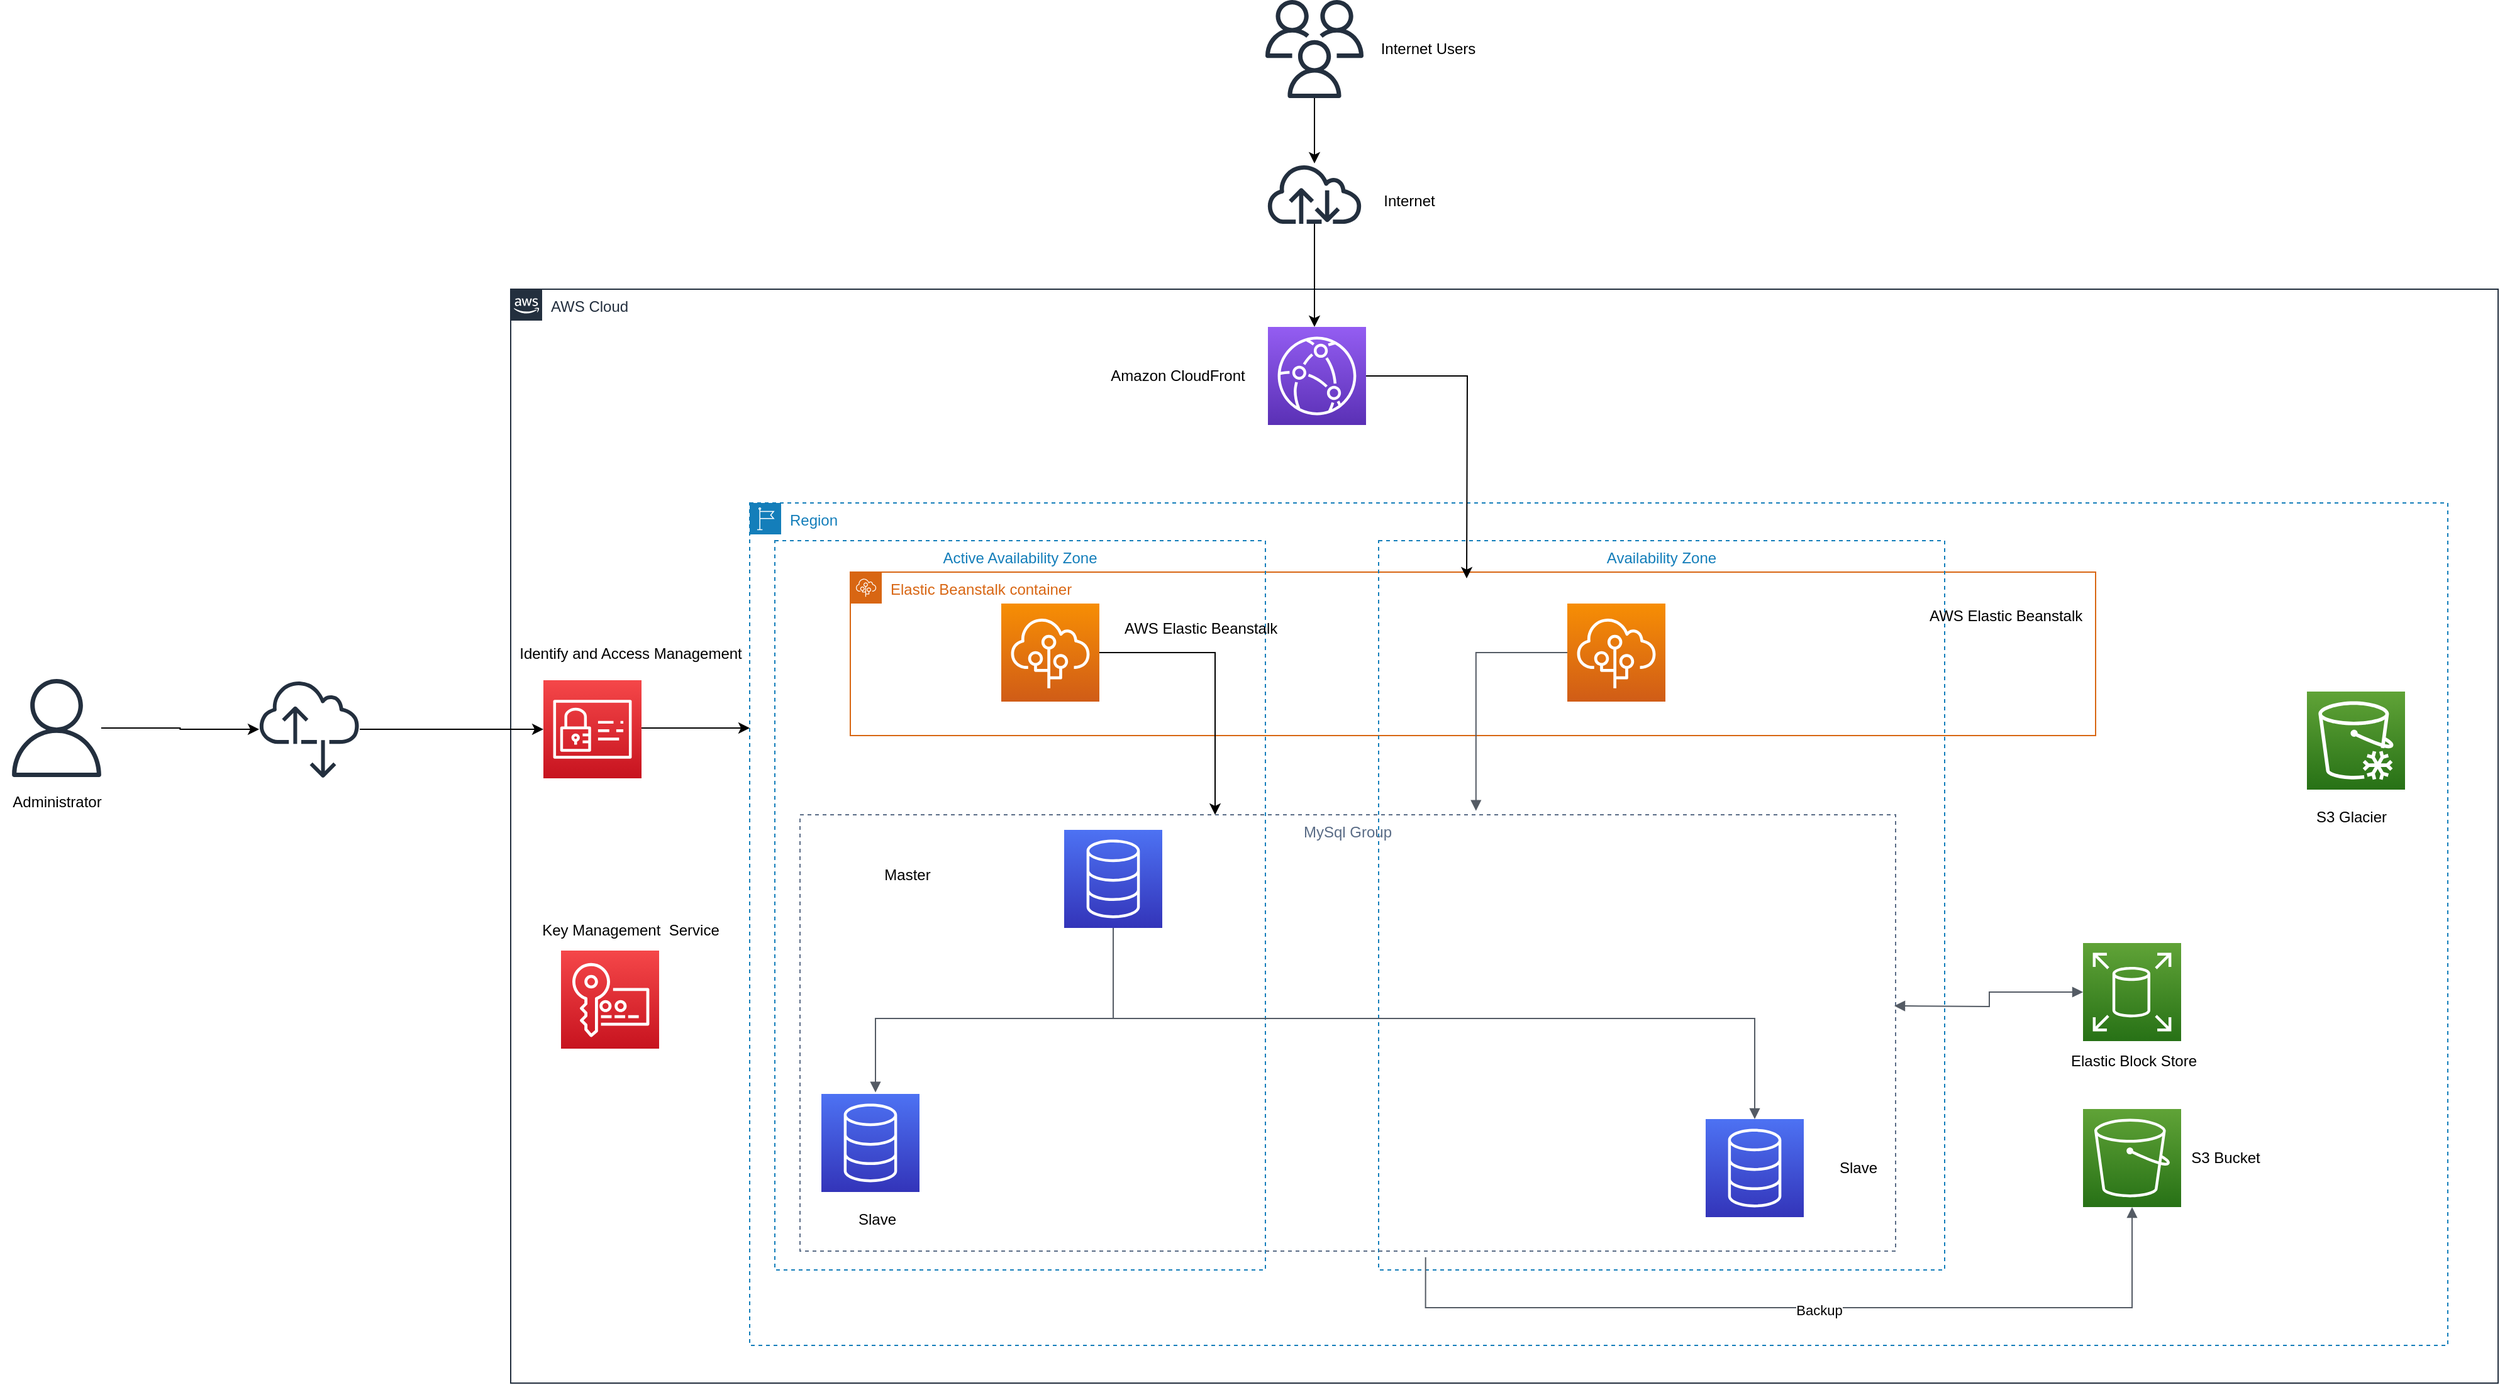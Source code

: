 <mxfile version="14.9.3" type="github">
  <diagram id="pQ-mQGiehcReT5hZOpBR" name="Page-1">
    <mxGraphModel dx="2000" dy="685" grid="1" gridSize="10" guides="1" tooltips="1" connect="1" arrows="1" fold="1" page="1" pageScale="1" pageWidth="827" pageHeight="1169" math="0" shadow="0">
      <root>
        <mxCell id="0" />
        <mxCell id="1" parent="0" />
        <mxCell id="ZLlnHVbcZNc7INUxOHm8-1" value="Elastic Beanstalk container" style="points=[[0,0],[0.25,0],[0.5,0],[0.75,0],[1,0],[1,0.25],[1,0.5],[1,0.75],[1,1],[0.75,1],[0.5,1],[0.25,1],[0,1],[0,0.75],[0,0.5],[0,0.25]];outlineConnect=0;gradientColor=none;html=1;whiteSpace=wrap;fontSize=12;fontStyle=0;shape=mxgraph.aws4.group;grIcon=mxgraph.aws4.group_elastic_beanstalk;strokeColor=#D86613;fillColor=none;verticalAlign=top;align=left;spacingLeft=30;fontColor=#D86613;dashed=0;" parent="1" vertex="1">
          <mxGeometry x="-90" y="465" width="990" height="130" as="geometry" />
        </mxCell>
        <mxCell id="ooA-Sr7LboeFShkX4qgm-1" value="AWS Cloud" style="points=[[0,0],[0.25,0],[0.5,0],[0.75,0],[1,0],[1,0.25],[1,0.5],[1,0.75],[1,1],[0.75,1],[0.5,1],[0.25,1],[0,1],[0,0.75],[0,0.5],[0,0.25]];outlineConnect=0;gradientColor=none;html=1;whiteSpace=wrap;fontSize=12;fontStyle=0;shape=mxgraph.aws4.group;grIcon=mxgraph.aws4.group_aws_cloud_alt;strokeColor=#232F3E;fillColor=none;verticalAlign=top;align=left;spacingLeft=30;fontColor=#232F3E;dashed=0;" parent="1" vertex="1">
          <mxGeometry x="-360" y="240" width="1580" height="870" as="geometry" />
        </mxCell>
        <mxCell id="ooA-Sr7LboeFShkX4qgm-3" value="Active Availability Zone" style="fillColor=none;strokeColor=#147EBA;dashed=1;verticalAlign=top;fontStyle=0;fontColor=#147EBA;" parent="1" vertex="1">
          <mxGeometry x="-150" y="440" width="390" height="580" as="geometry" />
        </mxCell>
        <mxCell id="ooA-Sr7LboeFShkX4qgm-2" value="Region" style="points=[[0,0],[0.25,0],[0.5,0],[0.75,0],[1,0],[1,0.25],[1,0.5],[1,0.75],[1,1],[0.75,1],[0.5,1],[0.25,1],[0,1],[0,0.75],[0,0.5],[0,0.25]];outlineConnect=0;gradientColor=none;html=1;whiteSpace=wrap;fontSize=12;fontStyle=0;shape=mxgraph.aws4.group;grIcon=mxgraph.aws4.group_region;strokeColor=#147EBA;fillColor=none;verticalAlign=top;align=left;spacingLeft=30;fontColor=#147EBA;dashed=1;" parent="1" vertex="1">
          <mxGeometry x="-170" y="410" width="1350" height="670" as="geometry" />
        </mxCell>
        <mxCell id="ooA-Sr7LboeFShkX4qgm-4" value="Availability Zone" style="fillColor=none;strokeColor=#147EBA;dashed=1;verticalAlign=top;fontStyle=0;fontColor=#147EBA;" parent="1" vertex="1">
          <mxGeometry x="330" y="440" width="450" height="580" as="geometry" />
        </mxCell>
        <mxCell id="LTmt9nos-p75ERaRz-Tp-5" value="" style="edgeStyle=orthogonalEdgeStyle;rounded=0;orthogonalLoop=1;jettySize=auto;html=1;" parent="1" source="ooA-Sr7LboeFShkX4qgm-8" target="ooA-Sr7LboeFShkX4qgm-11" edge="1">
          <mxGeometry relative="1" as="geometry" />
        </mxCell>
        <object label="" id="ooA-Sr7LboeFShkX4qgm-8">
          <mxCell style="outlineConnect=0;fontColor=#232F3E;gradientColor=none;fillColor=#232F3E;strokeColor=none;dashed=0;verticalLabelPosition=bottom;verticalAlign=top;align=center;html=1;fontSize=12;fontStyle=0;aspect=fixed;pointerEvents=1;shape=mxgraph.aws4.users;" parent="1" vertex="1">
            <mxGeometry x="240" y="10" width="78" height="78" as="geometry" />
          </mxCell>
        </object>
        <mxCell id="LTmt9nos-p75ERaRz-Tp-6" value="" style="edgeStyle=orthogonalEdgeStyle;rounded=0;orthogonalLoop=1;jettySize=auto;html=1;" parent="1" source="ooA-Sr7LboeFShkX4qgm-11" target="ooA-Sr7LboeFShkX4qgm-14" edge="1">
          <mxGeometry relative="1" as="geometry">
            <Array as="points">
              <mxPoint x="279" y="309" />
            </Array>
          </mxGeometry>
        </mxCell>
        <mxCell id="ooA-Sr7LboeFShkX4qgm-11" value="" style="outlineConnect=0;fontColor=#232F3E;gradientColor=none;fillColor=#232F3E;strokeColor=none;dashed=0;verticalLabelPosition=bottom;verticalAlign=top;align=center;html=1;fontSize=12;fontStyle=0;aspect=fixed;pointerEvents=1;shape=mxgraph.aws4.internet;" parent="1" vertex="1">
          <mxGeometry x="240" y="140" width="78" height="48" as="geometry" />
        </mxCell>
        <mxCell id="ZLlnHVbcZNc7INUxOHm8-2" value="" style="edgeStyle=orthogonalEdgeStyle;rounded=0;orthogonalLoop=1;jettySize=auto;html=1;" parent="1" source="ooA-Sr7LboeFShkX4qgm-14" edge="1">
          <mxGeometry relative="1" as="geometry">
            <mxPoint x="400" y="470" as="targetPoint" />
          </mxGeometry>
        </mxCell>
        <mxCell id="ooA-Sr7LboeFShkX4qgm-14" value="" style="points=[[0,0,0],[0.25,0,0],[0.5,0,0],[0.75,0,0],[1,0,0],[0,1,0],[0.25,1,0],[0.5,1,0],[0.75,1,0],[1,1,0],[0,0.25,0],[0,0.5,0],[0,0.75,0],[1,0.25,0],[1,0.5,0],[1,0.75,0]];outlineConnect=0;fontColor=#232F3E;gradientColor=#945DF2;gradientDirection=north;fillColor=#5A30B5;strokeColor=#ffffff;dashed=0;verticalLabelPosition=bottom;verticalAlign=top;align=center;html=1;fontSize=12;fontStyle=0;aspect=fixed;shape=mxgraph.aws4.resourceIcon;resIcon=mxgraph.aws4.cloudfront;" parent="1" vertex="1">
          <mxGeometry x="242" y="270" width="78" height="78" as="geometry" />
        </mxCell>
        <mxCell id="LTmt9nos-p75ERaRz-Tp-9" value="Internet Users" style="text;html=1;resizable=0;autosize=1;align=center;verticalAlign=middle;points=[];fillColor=none;strokeColor=none;rounded=0;" parent="1" vertex="1">
          <mxGeometry x="324" y="39" width="90" height="20" as="geometry" />
        </mxCell>
        <mxCell id="LTmt9nos-p75ERaRz-Tp-10" value="Amazon CloudFront" style="text;html=1;resizable=0;autosize=1;align=center;verticalAlign=middle;points=[];fillColor=none;strokeColor=none;rounded=0;" parent="1" vertex="1">
          <mxGeometry x="110" y="299" width="120" height="20" as="geometry" />
        </mxCell>
        <mxCell id="LTmt9nos-p75ERaRz-Tp-11" value="Internet" style="text;html=1;resizable=0;autosize=1;align=center;verticalAlign=middle;points=[];fillColor=none;strokeColor=none;rounded=0;" parent="1" vertex="1">
          <mxGeometry x="324" y="160" width="60" height="20" as="geometry" />
        </mxCell>
        <mxCell id="LTmt9nos-p75ERaRz-Tp-4" value="" style="points=[[0,0,0],[0.25,0,0],[0.5,0,0],[0.75,0,0],[1,0,0],[0,1,0],[0.25,1,0],[0.5,1,0],[0.75,1,0],[1,1,0],[0,0.25,0],[0,0.5,0],[0,0.75,0],[1,0.25,0],[1,0.5,0],[1,0.75,0]];outlineConnect=0;fontColor=#232F3E;gradientColor=#F78E04;gradientDirection=north;fillColor=#D05C17;strokeColor=#ffffff;dashed=0;verticalLabelPosition=bottom;verticalAlign=top;align=center;html=1;fontSize=12;fontStyle=0;aspect=fixed;shape=mxgraph.aws4.resourceIcon;resIcon=mxgraph.aws4.elastic_beanstalk;" parent="1" vertex="1">
          <mxGeometry x="30" y="490" width="78" height="78" as="geometry" />
        </mxCell>
        <mxCell id="LTmt9nos-p75ERaRz-Tp-8" value="" style="edgeStyle=orthogonalEdgeStyle;rounded=0;orthogonalLoop=1;jettySize=auto;html=1;exitX=1;exitY=0.5;exitDx=0;exitDy=0;exitPerimeter=0;" parent="1" source="LTmt9nos-p75ERaRz-Tp-4" target="LTmt9nos-p75ERaRz-Tp-28" edge="1">
          <mxGeometry relative="1" as="geometry">
            <mxPoint x="-89" y="550" as="sourcePoint" />
            <mxPoint x="-89" y="620" as="targetPoint" />
            <Array as="points">
              <mxPoint x="200" y="529" />
            </Array>
          </mxGeometry>
        </mxCell>
        <mxCell id="LTmt9nos-p75ERaRz-Tp-28" value="MySql Group" style="fillColor=none;strokeColor=#5A6C86;dashed=1;verticalAlign=top;fontStyle=0;fontColor=#5A6C86;" parent="1" vertex="1">
          <mxGeometry x="-130" y="658" width="871" height="347" as="geometry" />
        </mxCell>
        <mxCell id="LTmt9nos-p75ERaRz-Tp-29" value="" style="points=[[0,0,0],[0.25,0,0],[0.5,0,0],[0.75,0,0],[1,0,0],[0,1,0],[0.25,1,0],[0.5,1,0],[0.75,1,0],[1,1,0],[0,0.25,0],[0,0.5,0],[0,0.75,0],[1,0.25,0],[1,0.5,0],[1,0.75,0]];outlineConnect=0;fontColor=#232F3E;gradientColor=#4D72F3;gradientDirection=north;fillColor=#3334B9;strokeColor=#ffffff;dashed=0;verticalLabelPosition=bottom;verticalAlign=top;align=center;html=1;fontSize=12;fontStyle=0;aspect=fixed;shape=mxgraph.aws4.resourceIcon;resIcon=mxgraph.aws4.database;" parent="1" vertex="1">
          <mxGeometry x="80" y="670" width="78" height="78" as="geometry" />
        </mxCell>
        <mxCell id="LTmt9nos-p75ERaRz-Tp-30" value="" style="points=[[0,0,0],[0.25,0,0],[0.5,0,0],[0.75,0,0],[1,0,0],[0,1,0],[0.25,1,0],[0.5,1,0],[0.75,1,0],[1,1,0],[0,0.25,0],[0,0.5,0],[0,0.75,0],[1,0.25,0],[1,0.5,0],[1,0.75,0]];outlineConnect=0;fontColor=#232F3E;gradientColor=#4D72F3;gradientDirection=north;fillColor=#3334B9;strokeColor=#ffffff;dashed=0;verticalLabelPosition=bottom;verticalAlign=top;align=center;html=1;fontSize=12;fontStyle=0;aspect=fixed;shape=mxgraph.aws4.resourceIcon;resIcon=mxgraph.aws4.database;" parent="1" vertex="1">
          <mxGeometry x="-113" y="880" width="78" height="78" as="geometry" />
        </mxCell>
        <mxCell id="LTmt9nos-p75ERaRz-Tp-31" value="" style="points=[[0,0,0],[0.25,0,0],[0.5,0,0],[0.75,0,0],[1,0,0],[0,1,0],[0.25,1,0],[0.5,1,0],[0.75,1,0],[1,1,0],[0,0.25,0],[0,0.5,0],[0,0.75,0],[1,0.25,0],[1,0.5,0],[1,0.75,0]];outlineConnect=0;fontColor=#232F3E;gradientColor=#4D72F3;gradientDirection=north;fillColor=#3334B9;strokeColor=#ffffff;dashed=0;verticalLabelPosition=bottom;verticalAlign=top;align=center;html=1;fontSize=12;fontStyle=0;aspect=fixed;shape=mxgraph.aws4.resourceIcon;resIcon=mxgraph.aws4.database;" parent="1" vertex="1">
          <mxGeometry x="590" y="900" width="78" height="78" as="geometry" />
        </mxCell>
        <mxCell id="LTmt9nos-p75ERaRz-Tp-36" value="" style="points=[[0,0,0],[0.25,0,0],[0.5,0,0],[0.75,0,0],[1,0,0],[0,1,0],[0.25,1,0],[0.5,1,0],[0.75,1,0],[1,1,0],[0,0.25,0],[0,0.5,0],[0,0.75,0],[1,0.25,0],[1,0.5,0],[1,0.75,0]];outlineConnect=0;fontColor=#232F3E;gradientColor=#F78E04;gradientDirection=north;fillColor=#D05C17;strokeColor=#ffffff;dashed=0;verticalLabelPosition=bottom;verticalAlign=top;align=center;html=1;fontSize=12;fontStyle=0;aspect=fixed;shape=mxgraph.aws4.resourceIcon;resIcon=mxgraph.aws4.elastic_beanstalk;" parent="1" vertex="1">
          <mxGeometry x="480" y="490" width="78" height="78" as="geometry" />
        </mxCell>
        <mxCell id="LTmt9nos-p75ERaRz-Tp-37" value="AWS Elastic Beanstalk&amp;nbsp;" style="text;html=1;resizable=0;autosize=1;align=center;verticalAlign=middle;points=[];fillColor=none;strokeColor=none;rounded=0;" parent="1" vertex="1">
          <mxGeometry x="120" y="500" width="140" height="20" as="geometry" />
        </mxCell>
        <mxCell id="LTmt9nos-p75ERaRz-Tp-62" value="" style="edgeStyle=orthogonalEdgeStyle;rounded=0;orthogonalLoop=1;jettySize=auto;html=1;" parent="1" source="LTmt9nos-p75ERaRz-Tp-52" target="LTmt9nos-p75ERaRz-Tp-64" edge="1">
          <mxGeometry relative="1" as="geometry">
            <mxPoint x="-590" y="580" as="targetPoint" />
          </mxGeometry>
        </mxCell>
        <mxCell id="LTmt9nos-p75ERaRz-Tp-52" value="" style="outlineConnect=0;fontColor=#232F3E;gradientColor=none;fillColor=#232F3E;strokeColor=none;dashed=0;verticalLabelPosition=bottom;verticalAlign=top;align=center;html=1;fontSize=12;fontStyle=0;aspect=fixed;pointerEvents=1;shape=mxgraph.aws4.user;" parent="1" vertex="1">
          <mxGeometry x="-760" y="550" width="78" height="78" as="geometry" />
        </mxCell>
        <mxCell id="LTmt9nos-p75ERaRz-Tp-53" value="Administrator" style="text;html=1;resizable=0;autosize=1;align=center;verticalAlign=middle;points=[];fillColor=none;strokeColor=none;rounded=0;" parent="1" vertex="1">
          <mxGeometry x="-766" y="638" width="90" height="20" as="geometry" />
        </mxCell>
        <mxCell id="LTmt9nos-p75ERaRz-Tp-71" value="" style="edgeStyle=orthogonalEdgeStyle;rounded=0;orthogonalLoop=1;jettySize=auto;html=1;" parent="1" source="LTmt9nos-p75ERaRz-Tp-56" target="ooA-Sr7LboeFShkX4qgm-2" edge="1">
          <mxGeometry relative="1" as="geometry">
            <Array as="points">
              <mxPoint x="-190" y="589" />
              <mxPoint x="-190" y="589" />
            </Array>
          </mxGeometry>
        </mxCell>
        <mxCell id="LTmt9nos-p75ERaRz-Tp-56" value="" style="points=[[0,0,0],[0.25,0,0],[0.5,0,0],[0.75,0,0],[1,0,0],[0,1,0],[0.25,1,0],[0.5,1,0],[0.75,1,0],[1,1,0],[0,0.25,0],[0,0.5,0],[0,0.75,0],[1,0.25,0],[1,0.5,0],[1,0.75,0]];outlineConnect=0;fontColor=#232F3E;gradientColor=#F54749;gradientDirection=north;fillColor=#C7131F;strokeColor=#ffffff;dashed=0;verticalLabelPosition=bottom;verticalAlign=top;align=center;html=1;fontSize=12;fontStyle=0;aspect=fixed;shape=mxgraph.aws4.resourceIcon;resIcon=mxgraph.aws4.identity_and_access_management;" parent="1" vertex="1">
          <mxGeometry x="-334" y="551" width="78" height="78" as="geometry" />
        </mxCell>
        <mxCell id="LTmt9nos-p75ERaRz-Tp-70" value="" style="edgeStyle=orthogonalEdgeStyle;rounded=0;orthogonalLoop=1;jettySize=auto;html=1;" parent="1" source="LTmt9nos-p75ERaRz-Tp-64" target="LTmt9nos-p75ERaRz-Tp-56" edge="1">
          <mxGeometry relative="1" as="geometry">
            <mxPoint x="-400" y="590" as="targetPoint" />
          </mxGeometry>
        </mxCell>
        <mxCell id="LTmt9nos-p75ERaRz-Tp-64" value="" style="outlineConnect=0;fontColor=#232F3E;gradientColor=none;fillColor=#232F3E;strokeColor=none;dashed=0;verticalLabelPosition=bottom;verticalAlign=top;align=center;html=1;fontSize=12;fontStyle=0;aspect=fixed;pointerEvents=1;shape=mxgraph.aws4.internet_alt2;" parent="1" vertex="1">
          <mxGeometry x="-560" y="550" width="80" height="80" as="geometry" />
        </mxCell>
        <mxCell id="LTmt9nos-p75ERaRz-Tp-72" value="Identify and Access Management" style="text;html=1;resizable=0;autosize=1;align=center;verticalAlign=middle;points=[];fillColor=none;strokeColor=none;rounded=0;" parent="1" vertex="1">
          <mxGeometry x="-360" y="520" width="190" height="20" as="geometry" />
        </mxCell>
        <mxCell id="LTmt9nos-p75ERaRz-Tp-83" value="" style="points=[[0,0,0],[0.25,0,0],[0.5,0,0],[0.75,0,0],[1,0,0],[0,1,0],[0.25,1,0],[0.5,1,0],[0.75,1,0],[1,1,0],[0,0.25,0],[0,0.5,0],[0,0.75,0],[1,0.25,0],[1,0.5,0],[1,0.75,0]];outlineConnect=0;fontColor=#232F3E;gradientColor=#F54749;gradientDirection=north;fillColor=#C7131F;strokeColor=#ffffff;dashed=0;verticalLabelPosition=bottom;verticalAlign=top;align=center;html=1;fontSize=12;fontStyle=0;aspect=fixed;shape=mxgraph.aws4.resourceIcon;resIcon=mxgraph.aws4.key_management_service;" parent="1" vertex="1">
          <mxGeometry x="-320" y="766" width="78" height="78" as="geometry" />
        </mxCell>
        <mxCell id="LTmt9nos-p75ERaRz-Tp-84" value="" style="points=[[0,0,0],[0.25,0,0],[0.5,0,0],[0.75,0,0],[1,0,0],[0,1,0],[0.25,1,0],[0.5,1,0],[0.75,1,0],[1,1,0],[0,0.25,0],[0,0.5,0],[0,0.75,0],[1,0.25,0],[1,0.5,0],[1,0.75,0]];outlineConnect=0;fontColor=#232F3E;gradientColor=#60A337;gradientDirection=north;fillColor=#277116;strokeColor=#ffffff;dashed=0;verticalLabelPosition=bottom;verticalAlign=top;align=center;html=1;fontSize=12;fontStyle=0;aspect=fixed;shape=mxgraph.aws4.resourceIcon;resIcon=mxgraph.aws4.glacier;" parent="1" vertex="1">
          <mxGeometry x="1068" y="560" width="78" height="78" as="geometry" />
        </mxCell>
        <mxCell id="LTmt9nos-p75ERaRz-Tp-85" value="S3 Glacier" style="text;html=1;resizable=0;autosize=1;align=center;verticalAlign=middle;points=[];fillColor=none;strokeColor=none;rounded=0;" parent="1" vertex="1">
          <mxGeometry x="1068" y="650" width="70" height="20" as="geometry" />
        </mxCell>
        <mxCell id="LTmt9nos-p75ERaRz-Tp-97" value="" style="edgeStyle=orthogonalEdgeStyle;html=1;endArrow=block;elbow=vertical;startArrow=none;endFill=1;strokeColor=#545B64;rounded=0;exitX=0.5;exitY=1;exitDx=0;exitDy=0;exitPerimeter=0;" parent="1" source="LTmt9nos-p75ERaRz-Tp-29" edge="1">
          <mxGeometry width="100" relative="1" as="geometry">
            <mxPoint x="-170" y="878.82" as="sourcePoint" />
            <mxPoint x="-70" y="878.82" as="targetPoint" />
            <Array as="points">
              <mxPoint x="119" y="820" />
              <mxPoint x="-70" y="820" />
            </Array>
          </mxGeometry>
        </mxCell>
        <mxCell id="LTmt9nos-p75ERaRz-Tp-98" value="" style="edgeStyle=orthogonalEdgeStyle;html=1;endArrow=block;elbow=vertical;startArrow=none;endFill=1;strokeColor=#545B64;rounded=0;entryX=0.5;entryY=0;entryDx=0;entryDy=0;entryPerimeter=0;exitX=0.5;exitY=1;exitDx=0;exitDy=0;exitPerimeter=0;" parent="1" source="LTmt9nos-p75ERaRz-Tp-29" target="LTmt9nos-p75ERaRz-Tp-31" edge="1">
          <mxGeometry width="100" relative="1" as="geometry">
            <mxPoint y="780" as="sourcePoint" />
            <mxPoint x="130" y="730" as="targetPoint" />
            <Array as="points">
              <mxPoint x="119" y="820" />
              <mxPoint x="629" y="820" />
            </Array>
          </mxGeometry>
        </mxCell>
        <mxCell id="LTmt9nos-p75ERaRz-Tp-101" value="Master" style="text;html=1;resizable=0;autosize=1;align=center;verticalAlign=middle;points=[];fillColor=none;strokeColor=none;rounded=0;" parent="1" vertex="1">
          <mxGeometry x="-70" y="696" width="50" height="20" as="geometry" />
        </mxCell>
        <mxCell id="LTmt9nos-p75ERaRz-Tp-102" value="Slave" style="text;html=1;resizable=0;autosize=1;align=center;verticalAlign=middle;points=[];fillColor=none;strokeColor=none;rounded=0;" parent="1" vertex="1">
          <mxGeometry x="-94.5" y="970" width="50" height="20" as="geometry" />
        </mxCell>
        <mxCell id="LTmt9nos-p75ERaRz-Tp-106" value="Slave" style="text;html=1;resizable=0;autosize=1;align=center;verticalAlign=middle;points=[];fillColor=none;strokeColor=none;rounded=0;" parent="1" vertex="1">
          <mxGeometry x="686" y="929" width="50" height="20" as="geometry" />
        </mxCell>
        <mxCell id="LTmt9nos-p75ERaRz-Tp-107" value="AWS Elastic Beanstalk&amp;nbsp;" style="text;html=1;resizable=0;autosize=1;align=center;verticalAlign=middle;points=[];fillColor=none;strokeColor=none;rounded=0;" parent="1" vertex="1">
          <mxGeometry x="760" y="490" width="140" height="20" as="geometry" />
        </mxCell>
        <mxCell id="Qxc1Fl-9jdv7Uj5yRMaZ-1" value="Key Management &amp;nbsp;Service" style="text;html=1;resizable=0;autosize=1;align=center;verticalAlign=middle;points=[];fillColor=none;strokeColor=none;rounded=0;" parent="1" vertex="1">
          <mxGeometry x="-345" y="740" width="160" height="20" as="geometry" />
        </mxCell>
        <mxCell id="Qxc1Fl-9jdv7Uj5yRMaZ-3" value="" style="edgeStyle=orthogonalEdgeStyle;html=1;endArrow=block;elbow=vertical;startArrow=none;endFill=1;strokeColor=#545B64;rounded=0;exitX=0;exitY=0.5;exitDx=0;exitDy=0;exitPerimeter=0;entryX=0.617;entryY=-0.009;entryDx=0;entryDy=0;entryPerimeter=0;" parent="1" source="LTmt9nos-p75ERaRz-Tp-36" target="LTmt9nos-p75ERaRz-Tp-28" edge="1">
          <mxGeometry width="100" relative="1" as="geometry">
            <mxPoint x="330" y="580" as="sourcePoint" />
            <mxPoint x="430" y="580" as="targetPoint" />
            <Array as="points" />
          </mxGeometry>
        </mxCell>
        <mxCell id="Qxc1Fl-9jdv7Uj5yRMaZ-5" value="" style="points=[[0,0,0],[0.25,0,0],[0.5,0,0],[0.75,0,0],[1,0,0],[0,1,0],[0.25,1,0],[0.5,1,0],[0.75,1,0],[1,1,0],[0,0.25,0],[0,0.5,0],[0,0.75,0],[1,0.25,0],[1,0.5,0],[1,0.75,0]];outlineConnect=0;fontColor=#232F3E;gradientColor=#60A337;gradientDirection=north;fillColor=#277116;strokeColor=#ffffff;dashed=0;verticalLabelPosition=bottom;verticalAlign=top;align=center;html=1;fontSize=12;fontStyle=0;aspect=fixed;shape=mxgraph.aws4.resourceIcon;resIcon=mxgraph.aws4.s3;" parent="1" vertex="1">
          <mxGeometry x="890" y="892" width="78" height="78" as="geometry" />
        </mxCell>
        <mxCell id="Qxc1Fl-9jdv7Uj5yRMaZ-6" value="S3 Bucket" style="text;html=1;resizable=0;autosize=1;align=center;verticalAlign=middle;points=[];fillColor=none;strokeColor=none;rounded=0;" parent="1" vertex="1">
          <mxGeometry x="968" y="921" width="70" height="20" as="geometry" />
        </mxCell>
        <mxCell id="0bghD45XRLG5SR6BhIwJ-3" value="" style="points=[[0,0,0],[0.25,0,0],[0.5,0,0],[0.75,0,0],[1,0,0],[0,1,0],[0.25,1,0],[0.5,1,0],[0.75,1,0],[1,1,0],[0,0.25,0],[0,0.5,0],[0,0.75,0],[1,0.25,0],[1,0.5,0],[1,0.75,0]];outlineConnect=0;fontColor=#232F3E;gradientColor=#60A337;gradientDirection=north;fillColor=#277116;strokeColor=#ffffff;dashed=0;verticalLabelPosition=bottom;verticalAlign=top;align=center;html=1;fontSize=12;fontStyle=0;aspect=fixed;shape=mxgraph.aws4.resourceIcon;resIcon=mxgraph.aws4.elastic_block_store;" vertex="1" parent="1">
          <mxGeometry x="890" y="760" width="78" height="78" as="geometry" />
        </mxCell>
        <mxCell id="0bghD45XRLG5SR6BhIwJ-4" value="Elastic Block Store" style="text;html=1;resizable=0;autosize=1;align=center;verticalAlign=middle;points=[];fillColor=none;strokeColor=none;rounded=0;" vertex="1" parent="1">
          <mxGeometry x="870" y="844" width="120" height="20" as="geometry" />
        </mxCell>
        <mxCell id="0bghD45XRLG5SR6BhIwJ-7" value="" style="edgeStyle=orthogonalEdgeStyle;html=1;endArrow=block;elbow=vertical;startArrow=block;startFill=1;endFill=1;strokeColor=#545B64;rounded=0;" edge="1" parent="1" target="0bghD45XRLG5SR6BhIwJ-3">
          <mxGeometry width="100" relative="1" as="geometry">
            <mxPoint x="740" y="810" as="sourcePoint" />
            <mxPoint x="840" y="810" as="targetPoint" />
          </mxGeometry>
        </mxCell>
        <mxCell id="0bghD45XRLG5SR6BhIwJ-8" value="" style="edgeStyle=orthogonalEdgeStyle;html=1;endArrow=block;elbow=vertical;startArrow=none;endFill=1;strokeColor=#545B64;rounded=0;exitX=0.571;exitY=1.014;exitDx=0;exitDy=0;exitPerimeter=0;entryX=0.5;entryY=1;entryDx=0;entryDy=0;entryPerimeter=0;" edge="1" parent="1" source="LTmt9nos-p75ERaRz-Tp-28" target="Qxc1Fl-9jdv7Uj5yRMaZ-5">
          <mxGeometry width="100" relative="1" as="geometry">
            <mxPoint x="700" y="830" as="sourcePoint" />
            <mxPoint x="800" y="830" as="targetPoint" />
            <Array as="points">
              <mxPoint x="367" y="1050" />
              <mxPoint x="929" y="1050" />
            </Array>
          </mxGeometry>
        </mxCell>
        <mxCell id="0bghD45XRLG5SR6BhIwJ-9" value="Backup" style="edgeLabel;html=1;align=center;verticalAlign=middle;resizable=0;points=[];" vertex="1" connectable="0" parent="0bghD45XRLG5SR6BhIwJ-8">
          <mxGeometry x="0.035" y="-2" relative="1" as="geometry">
            <mxPoint as="offset" />
          </mxGeometry>
        </mxCell>
      </root>
    </mxGraphModel>
  </diagram>
</mxfile>
